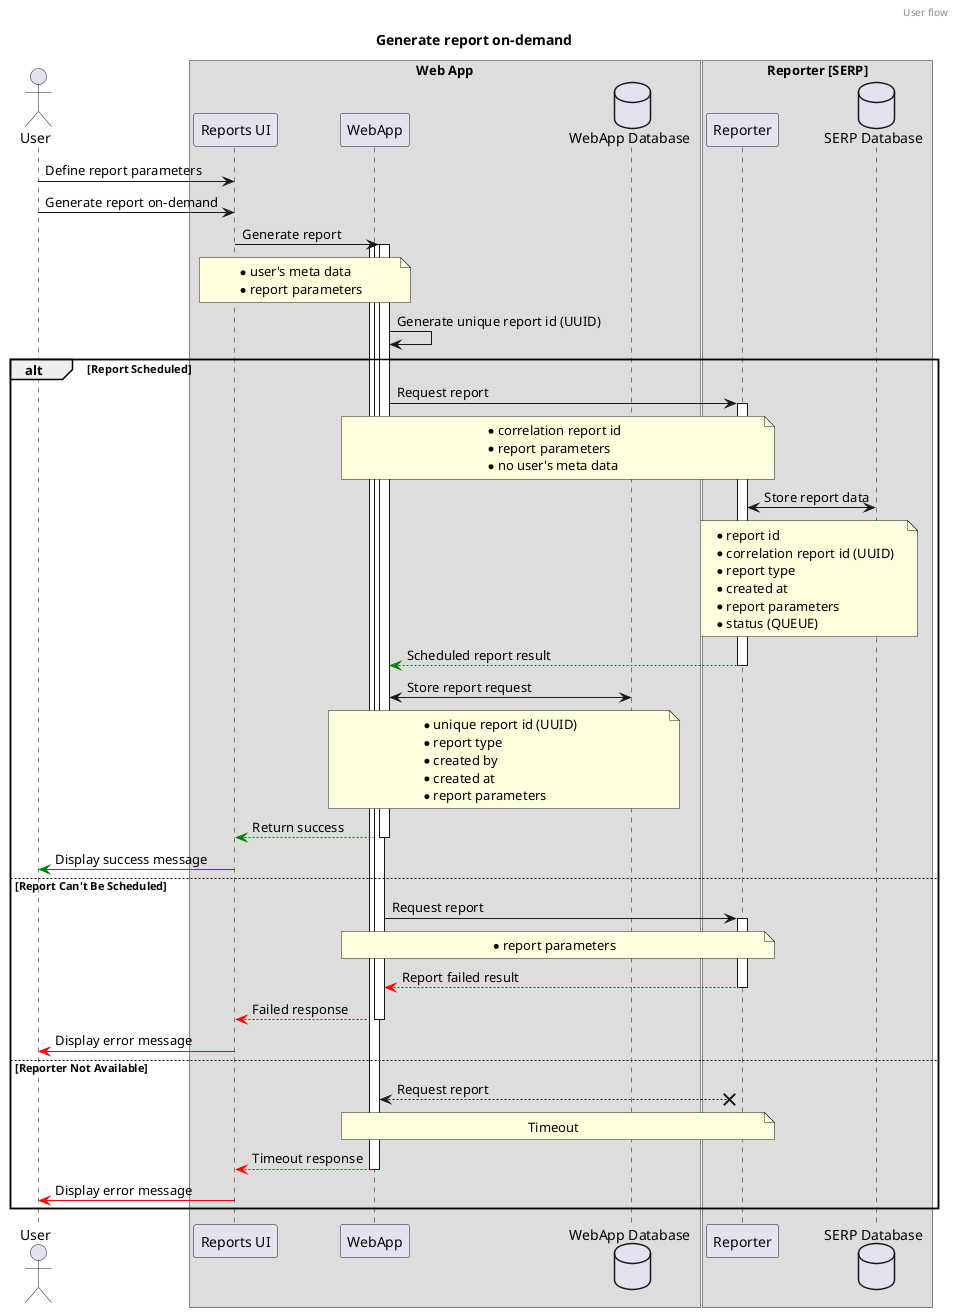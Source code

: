 @startuml
header User flow

title  Generate report **on-demand**

actor User
participant Reports_UI as "Reports UI" order 10
participant Web_App as "WebApp" order 20
database Web_App_DB  as "WebApp Database" order 30
participant Reporter order 40
database SERP_DB as "SERP Database" order 50

box "Web App"
participant Reports_UI
participant Web_App
participant Web_App_DB
end box

box "Reporter [SERP]"
participant Reporter
participant SERP_DB
end box

User -> Reports_UI: Define report parameters

User -> Reports_UI: Generate report on-demand

Reports_UI -> Web_App: Generate report
activate Web_App
activate Web_App
activate Web_App
note over Reports_UI, Web_App
    * user's meta data
    * report parameters
end note

Web_App -> Web_App: Generate unique report id (UUID)

alt Report Scheduled

    Web_App -> Reporter: Request report
    note over Web_App, Reporter
        * correlation report id
        * report parameters
        * no user's meta data
    end note

    activate Reporter

    Reporter <-> SERP_DB: Store report data
    note over Reporter, SERP_DB
        * report id
        * correlation report id (UUID)
        * report type
        * created at
        * report parameters
        * status (QUEUE)
    end note

    Reporter --[#green]> Web_App: Scheduled report result

    deactivate Reporter

    Web_App <-> Web_App_DB: Store report request
    note over Web_App, Web_App_DB
        * unique report id (UUID)
        * report type
        * created by
        * created at
        * report parameters
    end note

    Web_App --[#green]> Reports_UI: Return success
    deactivate Web_App

    Reports_UI -[#green]> User: Display success message

else Report Can't Be Scheduled

    Web_App -> Reporter: Request report
    note over Web_App, Reporter
        * report parameters
    end note

    activate Reporter

    Reporter --[#red]> Web_App: Report failed result

    deactivate Reporter

    Web_App --[#red]> Reports_UI: Failed response

    deactivate Web_App

    Reports_UI -[#red]> User: Display error message

else Reporter Not Available

    Web_App <-->x Reporter: Request report
    note over Web_App, Reporter
        Timeout
    end note

    Web_App --[#red]> Reports_UI: Timeout response

    deactivate Web_App

    Reports_UI -[#red]> User: Display error message
end
@enduml
